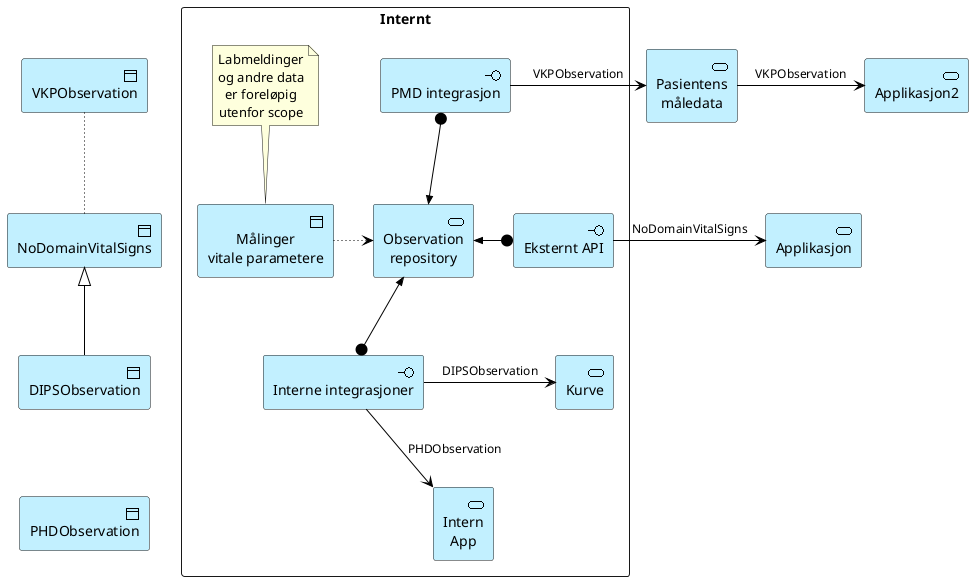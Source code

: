 @startuml
!include <archimate/Archimate>

rectangle Internt {
  archimate #Application "Målinger\nvitale parametere" as maling <<object>>
  'archimate #Application "Gateway integrasjon" as gateway<<interface>>
  archimate #Application "Observation\nrepository" as repo<<service>>
  archimate #Application "Eksternt API" as ekstern<<interface>>
  archimate #Application "PMD integrasjon" as pmdint<<interface>>
  archimate #Application "Interne integrasjoner" as intint<<interface>>
  archimate #Application "Kurve" as kurve<<service>>
  'archimate #Application "PHDGateway" as phd<<interface>>
  archimate #Application "Intern\nApp" as app3<<service>>
  note "Labmeldinger\nog andre data\ner foreløpig\nutenfor scope" as scope_data
}
archimate #Application "Applikasjon" as app<<service>>
archimate #Application "Applikasjon2" as app2<<service>>
archimate #Application "Pasientens\nmåledata" as pmd<<service>>

archimate #Application "VKPObservation" as vkpobs<<object>>
archimate #Application "NoDomainVitalSigns" as nodomain<<object>>
archimate #Application "DIPSObservation" as dipsobs<<object>>
archimate #Application "PHDObservation" as phdobs<<object>>

nodomain -up[dotted]- vkpobs
app3 -up[dotted,hidden]- kurve
phdobs -up[dotted,hidden]- dipsobs

Rel_Specialization_Up(dipsobs, nodomain)
Rel_Association_Down(scope_data, maling)
'Rel_Access_r_Up(gateway, maling)
Rel_Access_w_Right(maling, repo)

'Rel_Assignment_Right(gateway, repo)
Rel_Assignment_Up(intint, repo)
Rel_Assignment_Left(ekstern, repo)
Rel_Assignment_Down(pmdint, repo)
'Rel_Assignment_Up(phd, repo)

Rel_Serving_Right(intint, app3, PHDObservation)
Rel_Serving_Right(pmdint, pmd, VKPObservation)
Rel_Serving_Right(intint, kurve, DIPSObservation)
Rel_Serving_Right(ekstern, app, NoDomainVitalSigns)
Rel_Serving_Right(pmd, app2, VKPObservation)

@enduml
